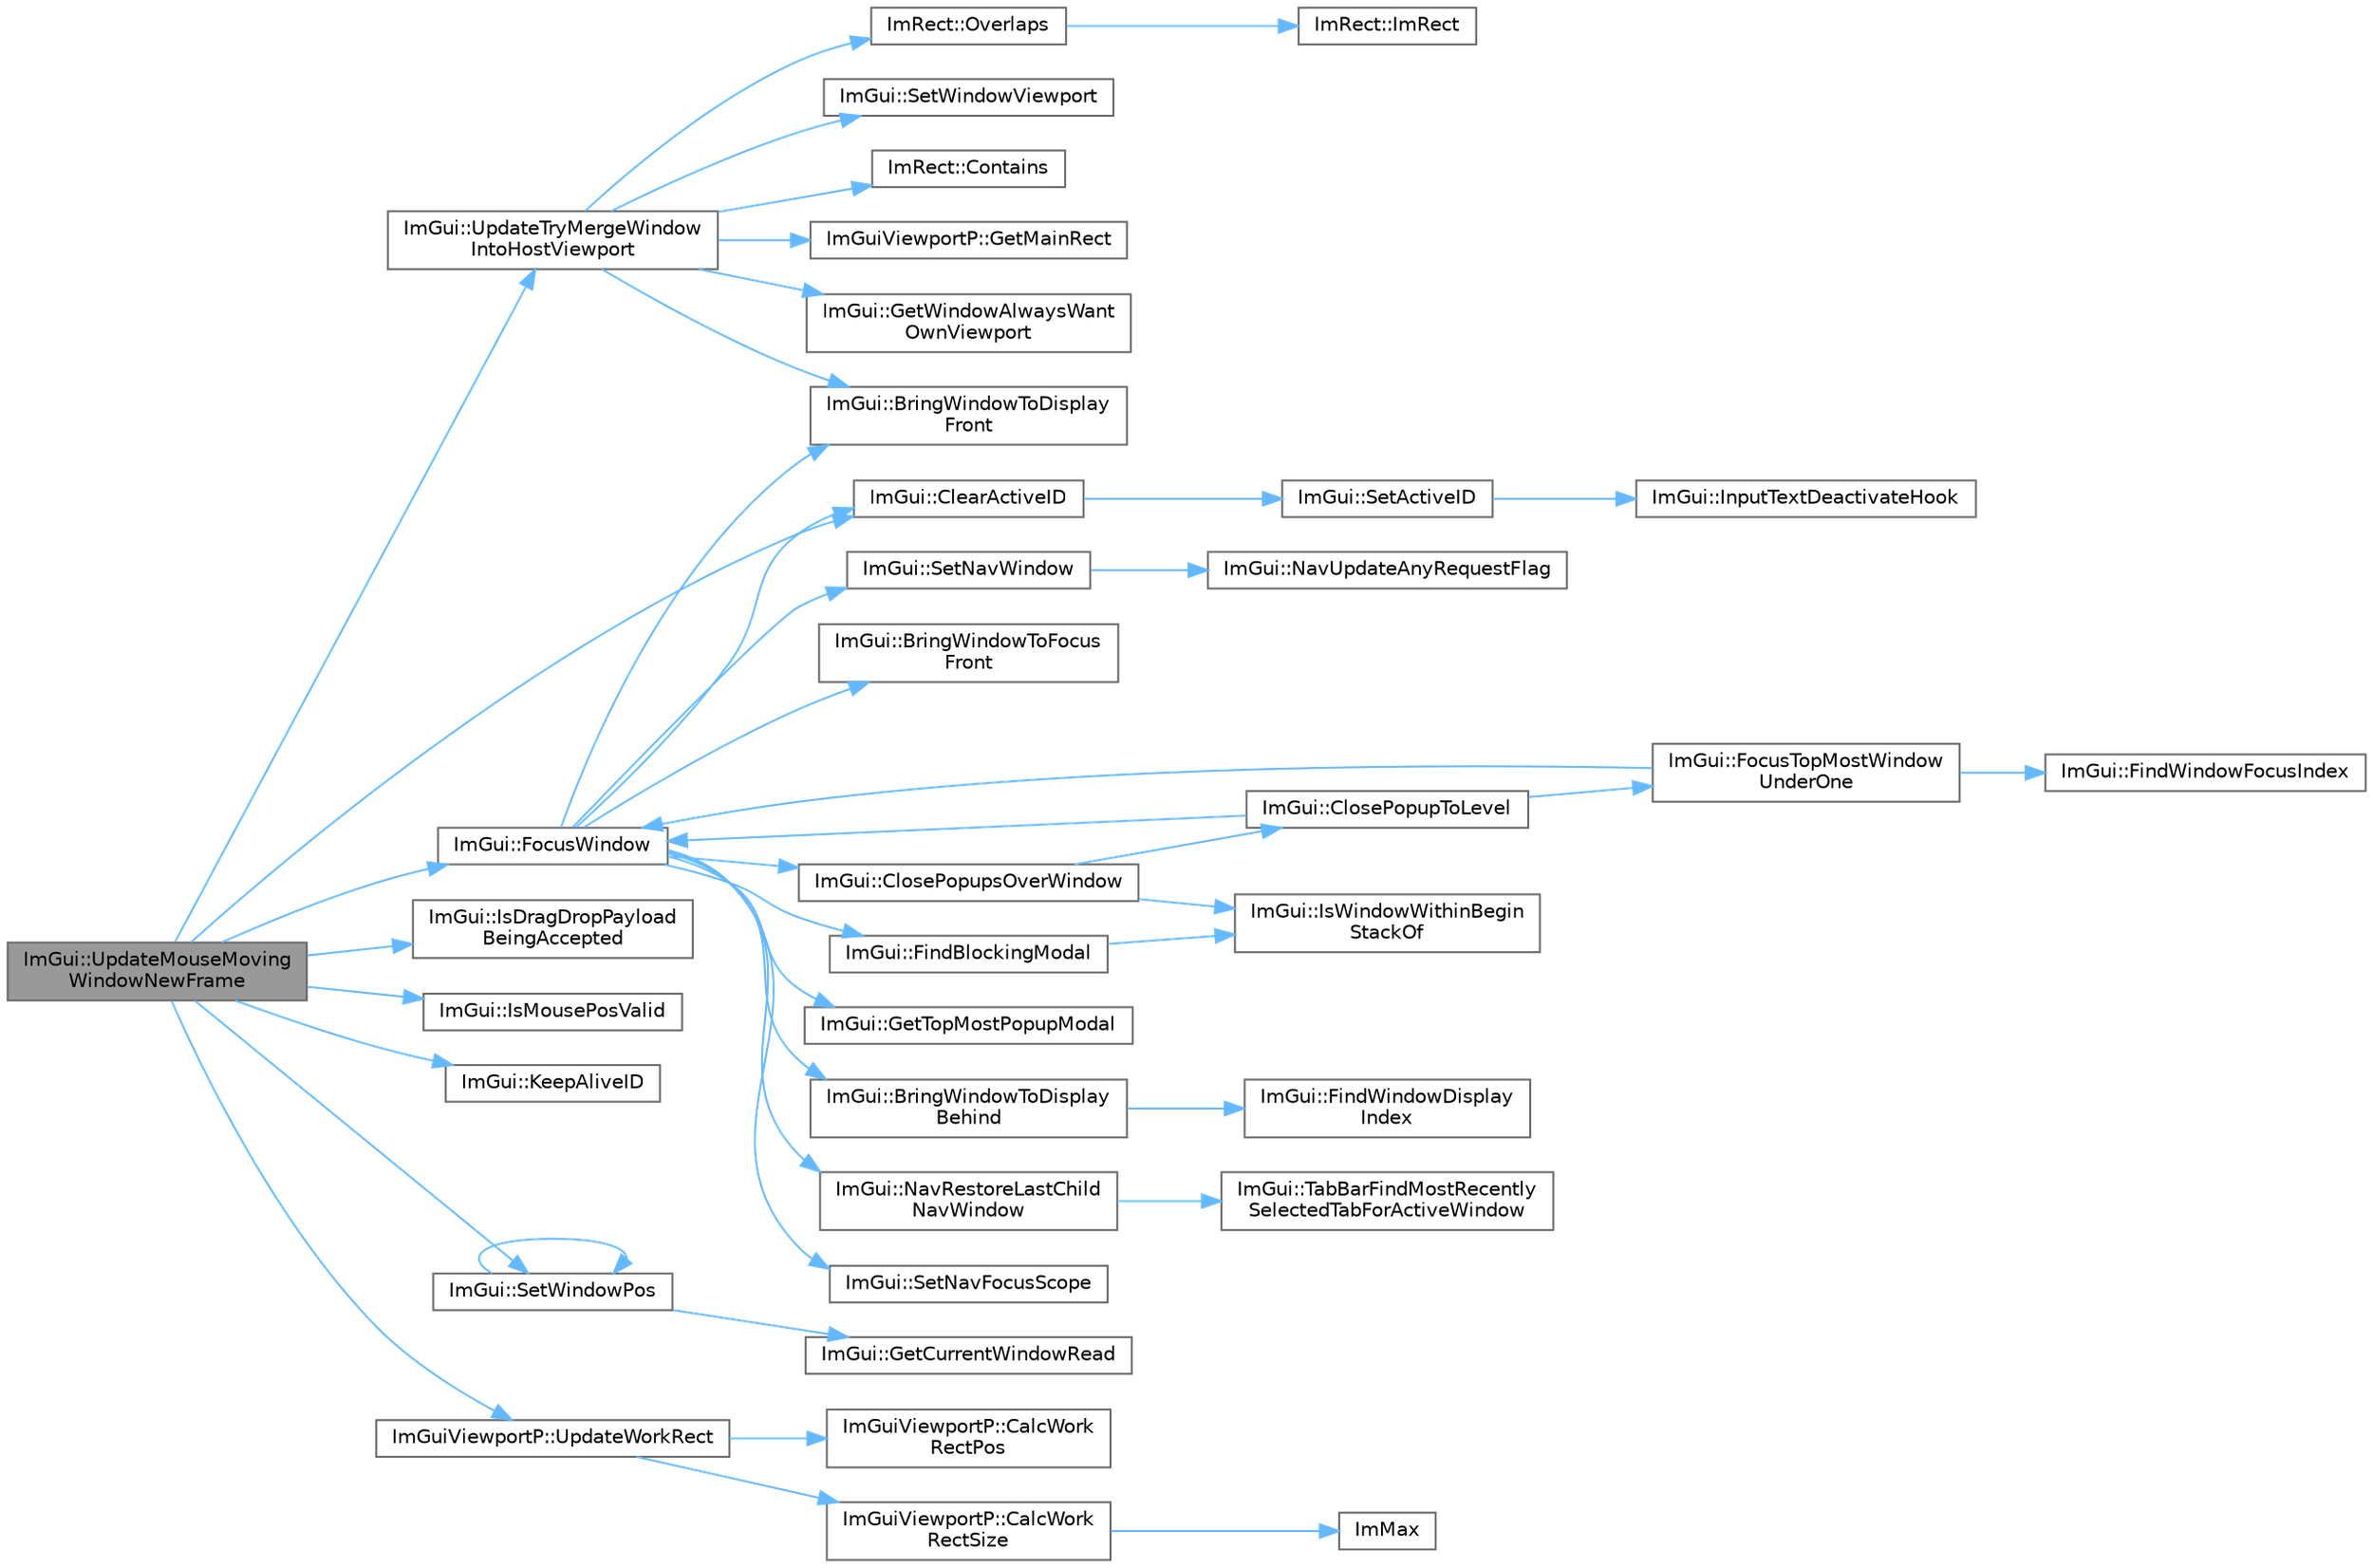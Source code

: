 digraph "ImGui::UpdateMouseMovingWindowNewFrame"
{
 // LATEX_PDF_SIZE
  bgcolor="transparent";
  edge [fontname=Helvetica,fontsize=10,labelfontname=Helvetica,labelfontsize=10];
  node [fontname=Helvetica,fontsize=10,shape=box,height=0.2,width=0.4];
  rankdir="LR";
  Node1 [id="Node000001",label="ImGui::UpdateMouseMoving\lWindowNewFrame",height=0.2,width=0.4,color="gray40", fillcolor="grey60", style="filled", fontcolor="black",tooltip=" "];
  Node1 -> Node2 [id="edge43_Node000001_Node000002",color="steelblue1",style="solid",tooltip=" "];
  Node2 [id="Node000002",label="ImGui::ClearActiveID",height=0.2,width=0.4,color="grey40", fillcolor="white", style="filled",URL="$namespace_im_gui.html#a17ff60ad1e2669130ac38a04d16eb354",tooltip=" "];
  Node2 -> Node3 [id="edge44_Node000002_Node000003",color="steelblue1",style="solid",tooltip=" "];
  Node3 [id="Node000003",label="ImGui::SetActiveID",height=0.2,width=0.4,color="grey40", fillcolor="white", style="filled",URL="$namespace_im_gui.html#a27b8ace13a8c421ee8405f0cbebe4ead",tooltip=" "];
  Node3 -> Node4 [id="edge45_Node000003_Node000004",color="steelblue1",style="solid",tooltip=" "];
  Node4 [id="Node000004",label="ImGui::InputTextDeactivateHook",height=0.2,width=0.4,color="grey40", fillcolor="white", style="filled",URL="$namespace_im_gui.html#aad9419cf6e296c668807e3af4bfd62bb",tooltip=" "];
  Node1 -> Node5 [id="edge46_Node000001_Node000005",color="steelblue1",style="solid",tooltip=" "];
  Node5 [id="Node000005",label="ImGui::FocusWindow",height=0.2,width=0.4,color="grey40", fillcolor="white", style="filled",URL="$namespace_im_gui.html#a27aa6f2f3aa11778c6d023b1b223f262",tooltip=" "];
  Node5 -> Node6 [id="edge47_Node000005_Node000006",color="steelblue1",style="solid",tooltip=" "];
  Node6 [id="Node000006",label="ImGui::BringWindowToDisplay\lBehind",height=0.2,width=0.4,color="grey40", fillcolor="white", style="filled",URL="$namespace_im_gui.html#a8cae2f7a08f820a8d5349d1964603b20",tooltip=" "];
  Node6 -> Node7 [id="edge48_Node000006_Node000007",color="steelblue1",style="solid",tooltip=" "];
  Node7 [id="Node000007",label="ImGui::FindWindowDisplay\lIndex",height=0.2,width=0.4,color="grey40", fillcolor="white", style="filled",URL="$namespace_im_gui.html#acc8dfbe9f52370fe2b95f6c948ba113e",tooltip=" "];
  Node5 -> Node8 [id="edge49_Node000005_Node000008",color="steelblue1",style="solid",tooltip=" "];
  Node8 [id="Node000008",label="ImGui::BringWindowToDisplay\lFront",height=0.2,width=0.4,color="grey40", fillcolor="white", style="filled",URL="$namespace_im_gui.html#a1f7b95f36d03751c928af7b1b745e959",tooltip=" "];
  Node5 -> Node9 [id="edge50_Node000005_Node000009",color="steelblue1",style="solid",tooltip=" "];
  Node9 [id="Node000009",label="ImGui::BringWindowToFocus\lFront",height=0.2,width=0.4,color="grey40", fillcolor="white", style="filled",URL="$namespace_im_gui.html#affe95a2dc969f0d15fbd4b588c94ac1a",tooltip=" "];
  Node5 -> Node2 [id="edge51_Node000005_Node000002",color="steelblue1",style="solid",tooltip=" "];
  Node5 -> Node10 [id="edge52_Node000005_Node000010",color="steelblue1",style="solid",tooltip=" "];
  Node10 [id="Node000010",label="ImGui::ClosePopupsOverWindow",height=0.2,width=0.4,color="grey40", fillcolor="white", style="filled",URL="$namespace_im_gui.html#a0076b153c697cb85e263fcbd59340bce",tooltip=" "];
  Node10 -> Node11 [id="edge53_Node000010_Node000011",color="steelblue1",style="solid",tooltip=" "];
  Node11 [id="Node000011",label="ImGui::ClosePopupToLevel",height=0.2,width=0.4,color="grey40", fillcolor="white", style="filled",URL="$namespace_im_gui.html#a0be705dc533a62387dc39ec5c276d2a0",tooltip=" "];
  Node11 -> Node12 [id="edge54_Node000011_Node000012",color="steelblue1",style="solid",tooltip=" "];
  Node12 [id="Node000012",label="ImGui::FocusTopMostWindow\lUnderOne",height=0.2,width=0.4,color="grey40", fillcolor="white", style="filled",URL="$namespace_im_gui.html#aa97e87e96c05eb3e91aa96fa68b13a2a",tooltip=" "];
  Node12 -> Node13 [id="edge55_Node000012_Node000013",color="steelblue1",style="solid",tooltip=" "];
  Node13 [id="Node000013",label="ImGui::FindWindowFocusIndex",height=0.2,width=0.4,color="grey40", fillcolor="white", style="filled",URL="$namespace_im_gui.html#a861004d5a1476e954abd68d6f9deaa06",tooltip=" "];
  Node12 -> Node5 [id="edge56_Node000012_Node000005",color="steelblue1",style="solid",tooltip=" "];
  Node11 -> Node5 [id="edge57_Node000011_Node000005",color="steelblue1",style="solid",tooltip=" "];
  Node10 -> Node14 [id="edge58_Node000010_Node000014",color="steelblue1",style="solid",tooltip=" "];
  Node14 [id="Node000014",label="ImGui::IsWindowWithinBegin\lStackOf",height=0.2,width=0.4,color="grey40", fillcolor="white", style="filled",URL="$namespace_im_gui.html#a48de6990762aa67d7da5c3264b92d44f",tooltip=" "];
  Node5 -> Node15 [id="edge59_Node000005_Node000015",color="steelblue1",style="solid",tooltip=" "];
  Node15 [id="Node000015",label="ImGui::FindBlockingModal",height=0.2,width=0.4,color="grey40", fillcolor="white", style="filled",URL="$namespace_im_gui.html#a196705a4195b41a57470ef6553cb440c",tooltip=" "];
  Node15 -> Node14 [id="edge60_Node000015_Node000014",color="steelblue1",style="solid",tooltip=" "];
  Node5 -> Node16 [id="edge61_Node000005_Node000016",color="steelblue1",style="solid",tooltip=" "];
  Node16 [id="Node000016",label="ImGui::GetTopMostPopupModal",height=0.2,width=0.4,color="grey40", fillcolor="white", style="filled",URL="$namespace_im_gui.html#a6b905269b079f5e07755db52cc6e52df",tooltip=" "];
  Node5 -> Node17 [id="edge62_Node000005_Node000017",color="steelblue1",style="solid",tooltip=" "];
  Node17 [id="Node000017",label="ImGui::NavRestoreLastChild\lNavWindow",height=0.2,width=0.4,color="grey40", fillcolor="white", style="filled",URL="$namespace_im_gui.html#ae9ed208c0b64e4919e5de1cb83b2db2a",tooltip=" "];
  Node17 -> Node18 [id="edge63_Node000017_Node000018",color="steelblue1",style="solid",tooltip=" "];
  Node18 [id="Node000018",label="ImGui::TabBarFindMostRecently\lSelectedTabForActiveWindow",height=0.2,width=0.4,color="grey40", fillcolor="white", style="filled",URL="$namespace_im_gui.html#a5e1bfc506e7bd0f71ec85d8c69672d3d",tooltip=" "];
  Node5 -> Node19 [id="edge64_Node000005_Node000019",color="steelblue1",style="solid",tooltip=" "];
  Node19 [id="Node000019",label="ImGui::SetNavFocusScope",height=0.2,width=0.4,color="grey40", fillcolor="white", style="filled",URL="$namespace_im_gui.html#ada2736a9b034b93ba877f46577bc5e8b",tooltip=" "];
  Node5 -> Node20 [id="edge65_Node000005_Node000020",color="steelblue1",style="solid",tooltip=" "];
  Node20 [id="Node000020",label="ImGui::SetNavWindow",height=0.2,width=0.4,color="grey40", fillcolor="white", style="filled",URL="$namespace_im_gui.html#aa422c756f467e650d67b4fb1b74ff5a1",tooltip=" "];
  Node20 -> Node21 [id="edge66_Node000020_Node000021",color="steelblue1",style="solid",tooltip=" "];
  Node21 [id="Node000021",label="ImGui::NavUpdateAnyRequestFlag",height=0.2,width=0.4,color="grey40", fillcolor="white", style="filled",URL="$namespace_im_gui.html#a2cd868535661cdb5671214662f3c9388",tooltip=" "];
  Node1 -> Node22 [id="edge67_Node000001_Node000022",color="steelblue1",style="solid",tooltip=" "];
  Node22 [id="Node000022",label="ImGui::IsDragDropPayload\lBeingAccepted",height=0.2,width=0.4,color="grey40", fillcolor="white", style="filled",URL="$namespace_im_gui.html#a673042a1ed3eeb3c19781faed83ad4a8",tooltip=" "];
  Node1 -> Node23 [id="edge68_Node000001_Node000023",color="steelblue1",style="solid",tooltip=" "];
  Node23 [id="Node000023",label="ImGui::IsMousePosValid",height=0.2,width=0.4,color="grey40", fillcolor="white", style="filled",URL="$namespace_im_gui.html#a22d482190e8f549d5904aded1c6f7778",tooltip=" "];
  Node1 -> Node24 [id="edge69_Node000001_Node000024",color="steelblue1",style="solid",tooltip=" "];
  Node24 [id="Node000024",label="ImGui::KeepAliveID",height=0.2,width=0.4,color="grey40", fillcolor="white", style="filled",URL="$namespace_im_gui.html#a85a245c78a9f7c351636bdad6e60c488",tooltip=" "];
  Node1 -> Node25 [id="edge70_Node000001_Node000025",color="steelblue1",style="solid",tooltip=" "];
  Node25 [id="Node000025",label="ImGui::SetWindowPos",height=0.2,width=0.4,color="grey40", fillcolor="white", style="filled",URL="$namespace_im_gui.html#aaa81e004de4c0a5cedb836e92e8aa0e5",tooltip=" "];
  Node25 -> Node26 [id="edge71_Node000025_Node000026",color="steelblue1",style="solid",tooltip=" "];
  Node26 [id="Node000026",label="ImGui::GetCurrentWindowRead",height=0.2,width=0.4,color="grey40", fillcolor="white", style="filled",URL="$namespace_im_gui.html#a055af7d6b7b4ae977a9c3c25a98e0d2f",tooltip=" "];
  Node25 -> Node25 [id="edge72_Node000025_Node000025",color="steelblue1",style="solid",tooltip=" "];
  Node1 -> Node27 [id="edge73_Node000001_Node000027",color="steelblue1",style="solid",tooltip=" "];
  Node27 [id="Node000027",label="ImGui::UpdateTryMergeWindow\lIntoHostViewport",height=0.2,width=0.4,color="grey40", fillcolor="white", style="filled",URL="$namespace_im_gui.html#a7f7ebfa3a3ad16e9a7198733e0e31640",tooltip=" "];
  Node27 -> Node8 [id="edge74_Node000027_Node000008",color="steelblue1",style="solid",tooltip=" "];
  Node27 -> Node28 [id="edge75_Node000027_Node000028",color="steelblue1",style="solid",tooltip=" "];
  Node28 [id="Node000028",label="ImRect::Contains",height=0.2,width=0.4,color="grey40", fillcolor="white", style="filled",URL="$struct_im_rect.html#ac583156fd0e9306181fff5d120b262ea",tooltip=" "];
  Node27 -> Node29 [id="edge76_Node000027_Node000029",color="steelblue1",style="solid",tooltip=" "];
  Node29 [id="Node000029",label="ImGuiViewportP::GetMainRect",height=0.2,width=0.4,color="grey40", fillcolor="white", style="filled",URL="$struct_im_gui_viewport_p.html#adb4c14f0b0a42bff9c1c0ab1971027f7",tooltip=" "];
  Node27 -> Node30 [id="edge77_Node000027_Node000030",color="steelblue1",style="solid",tooltip=" "];
  Node30 [id="Node000030",label="ImGui::GetWindowAlwaysWant\lOwnViewport",height=0.2,width=0.4,color="grey40", fillcolor="white", style="filled",URL="$namespace_im_gui.html#afe062e2f482dd7be3b7a45636ba8c2df",tooltip=" "];
  Node27 -> Node31 [id="edge78_Node000027_Node000031",color="steelblue1",style="solid",tooltip=" "];
  Node31 [id="Node000031",label="ImRect::Overlaps",height=0.2,width=0.4,color="grey40", fillcolor="white", style="filled",URL="$struct_im_rect.html#a0af3bade3781e5e7c6afdf71ccfb0d43",tooltip=" "];
  Node31 -> Node32 [id="edge79_Node000031_Node000032",color="steelblue1",style="solid",tooltip=" "];
  Node32 [id="Node000032",label="ImRect::ImRect",height=0.2,width=0.4,color="grey40", fillcolor="white", style="filled",URL="$struct_im_rect.html#a1e9548c8a334dfd32eaf4d399aa740e9",tooltip=" "];
  Node27 -> Node33 [id="edge80_Node000027_Node000033",color="steelblue1",style="solid",tooltip=" "];
  Node33 [id="Node000033",label="ImGui::SetWindowViewport",height=0.2,width=0.4,color="grey40", fillcolor="white", style="filled",URL="$namespace_im_gui.html#ada7b6ffaa06eb1ef3422766fecce6866",tooltip=" "];
  Node1 -> Node34 [id="edge81_Node000001_Node000034",color="steelblue1",style="solid",tooltip=" "];
  Node34 [id="Node000034",label="ImGuiViewportP::UpdateWorkRect",height=0.2,width=0.4,color="grey40", fillcolor="white", style="filled",URL="$struct_im_gui_viewport_p.html#a00cd6261263e9637c819908d93580e0c",tooltip=" "];
  Node34 -> Node35 [id="edge82_Node000034_Node000035",color="steelblue1",style="solid",tooltip=" "];
  Node35 [id="Node000035",label="ImGuiViewportP::CalcWork\lRectPos",height=0.2,width=0.4,color="grey40", fillcolor="white", style="filled",URL="$struct_im_gui_viewport_p.html#a8a44107b242b90b10a97ddf786535f2e",tooltip=" "];
  Node34 -> Node36 [id="edge83_Node000034_Node000036",color="steelblue1",style="solid",tooltip=" "];
  Node36 [id="Node000036",label="ImGuiViewportP::CalcWork\lRectSize",height=0.2,width=0.4,color="grey40", fillcolor="white", style="filled",URL="$struct_im_gui_viewport_p.html#af787bc2b67a369516d980b2f07f8d2f6",tooltip=" "];
  Node36 -> Node37 [id="edge84_Node000036_Node000037",color="steelblue1",style="solid",tooltip=" "];
  Node37 [id="Node000037",label="ImMax",height=0.2,width=0.4,color="grey40", fillcolor="white", style="filled",URL="$imgui__internal_8h.html#a7667efd95147d0422f140917c71a9226",tooltip=" "];
}
